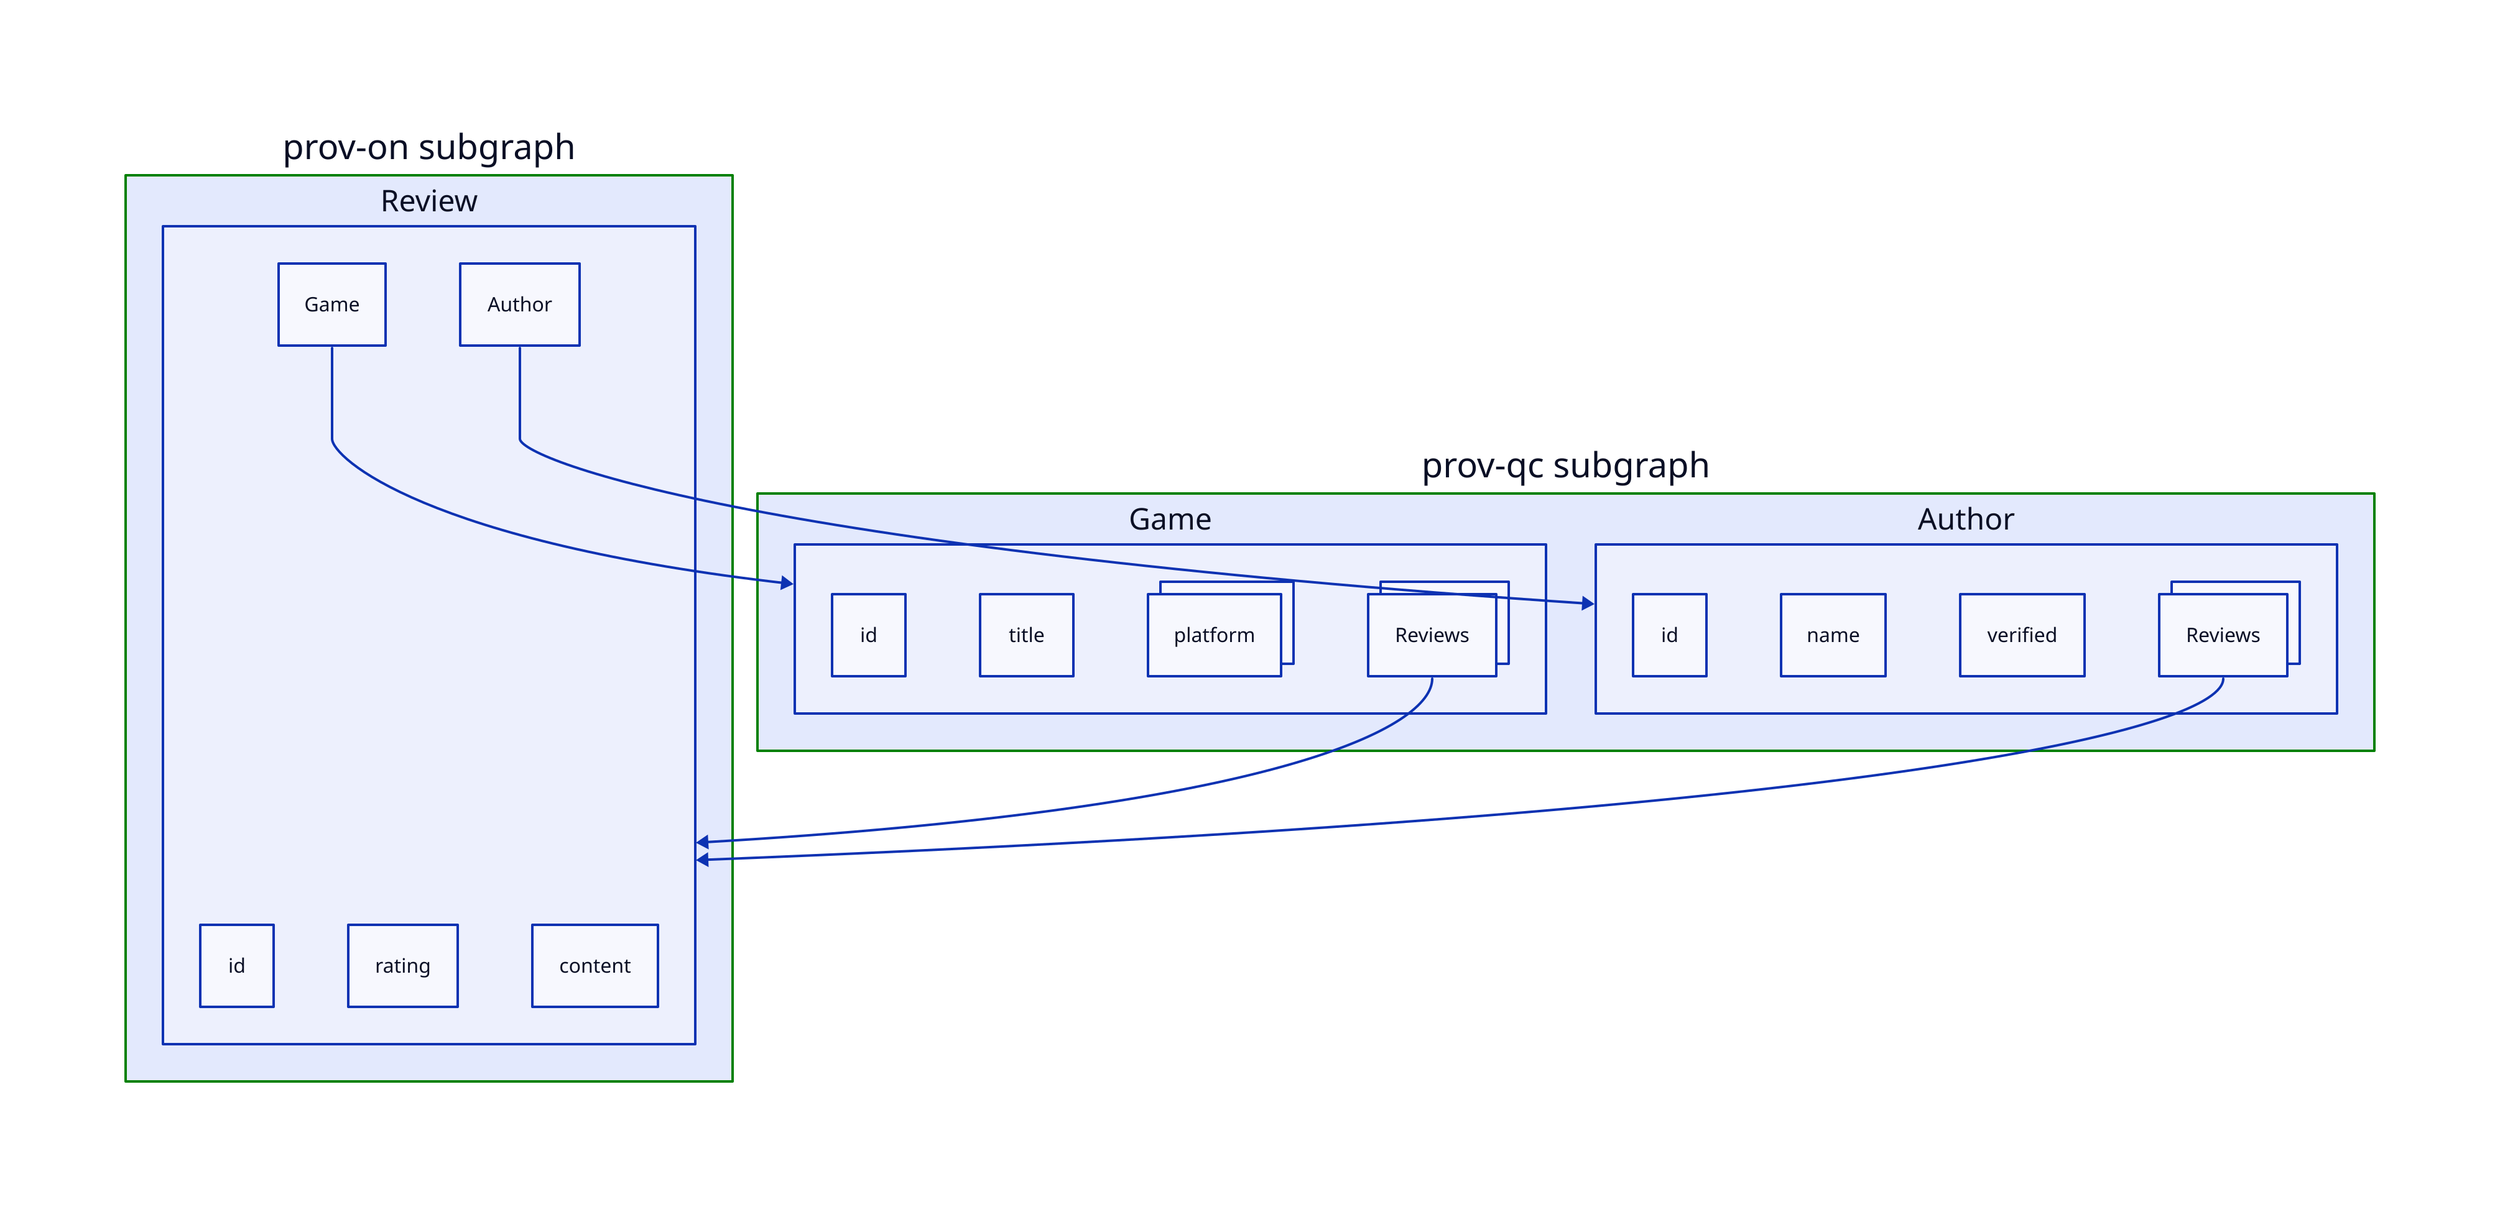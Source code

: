 prov-on subgraph: {
  #   shape: cloud
  style: {
    stroke: green
  }
  Review: {
    id: id
    rating: rating
    content: content
    game: Game
    author: Author
  }
}

prov-qc subgraph: {
  #   shape: cloud
  style: {
    stroke: green
  }
  Game: {
    id: id
    title: title
    platform: "platform"
    platform.style.multiple: true
    reviews: "Reviews"
    reviews.style.multiple: true
  }
  Author: {
    id: id
    name: name
    verified: verified
    reviews: "Reviews"
    reviews.style.multiple: true
  }
}

prov-on subgraph.Review.game -> prov-qc subgraph.Game
prov-on subgraph.Review.author -> prov-qc subgraph.Author

prov-qc subgraph.Game.reviews -> prov-on subgraph.Review
prov-qc subgraph.Author.reviews -> prov-on subgraph.Review
